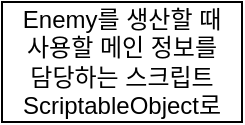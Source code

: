 <mxfile version="13.9.9" type="device"><diagram id="3Iz-gWx5EJilhgvwauua" name="페이지-1"><mxGraphModel dx="1086" dy="806" grid="1" gridSize="10" guides="1" tooltips="1" connect="1" arrows="1" fold="1" page="1" pageScale="1" pageWidth="827" pageHeight="1169" math="0" shadow="0"><root><mxCell id="0"/><mxCell id="1" parent="0"/><mxCell id="F0fIfsW05fW0vsOfM0nB-1" value="Enemy를 생산할 때&lt;br&gt;사용할 메인 정보를&lt;br&gt;담당하는 스크립트&lt;br&gt;ScriptableObject로" style="whiteSpace=wrap;html=1;" vertex="1" parent="1"><mxGeometry x="100" y="70" width="120" height="60" as="geometry"/></mxCell></root></mxGraphModel></diagram></mxfile>